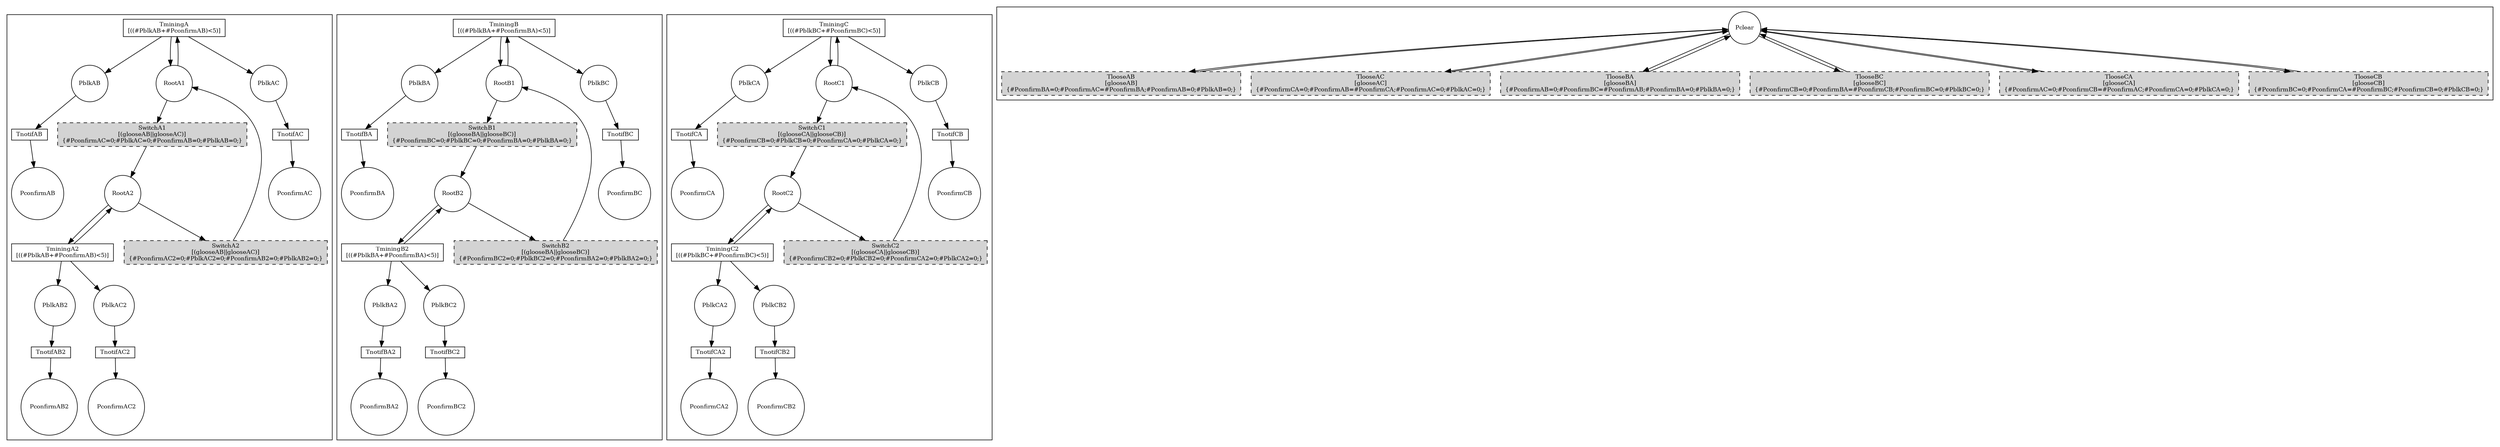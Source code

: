 digraph { layout=dot; overlap=false; splines=true; node [fontsize=10];
subgraph cluster0 {
"PblkAB0" [shape = circle, label = "PblkAB"];
"TminingA" -> "PblkAB0" [label = ""];
"TminingA" [shape = box, label = "TminingA
[((#PblkAB+#PconfirmAB)<5)]" width=0.8, height=0.2];
"PblkAB0" -> "TnotifAB" [label = ""];
"TnotifAB" [shape = box, label = "TnotifAB" width=0.8, height=0.2];
"RootA125" -> "TminingA" [label = ""];
"RootA125" [shape = circle, label = "RootA1"];
"TminingA" -> "PblkAC2" [label = ""];
"PblkAC2" [shape = circle, label = "PblkAC"];
"TminingA" -> "RootA125" [label = ""];
"TnotifAB" -> "PconfirmAB13" [label = ""];
"PconfirmAB13" [shape = circle, label = "PconfirmAB"];
"SwitchA2" -> "RootA125" [label = ""];
"SwitchA2" [shape = box, label = "SwitchA2
[(glooseAB||glooseAC)]
{#PconfirmAC2=0;#PblkAC2=0;#PconfirmAB2=0;#PblkAB2=0;}" width=0.8, height=0.02, style="filled,dashed"];
"RootA125" -> "SwitchA1" [label = ""];
"SwitchA1" [shape = box, label = "SwitchA1
[(glooseAB||glooseAC)]
{#PconfirmAC=0;#PblkAC=0;#PconfirmAB=0;#PblkAB=0;}" width=0.8, height=0.02, style="filled,dashed"];
"PblkAC2" -> "TnotifAC" [label = ""];
"TnotifAC" [shape = box, label = "TnotifAC" width=0.8, height=0.2];
"RootA226" -> "SwitchA2" [label = ""];
"RootA226" [shape = circle, label = "RootA2"];
"SwitchA1" -> "RootA226" [label = ""];
"TnotifAC" -> "PconfirmAC15" [label = ""];
"PconfirmAC15" [shape = circle, label = "PconfirmAC"];
"TminingA2" -> "RootA226" [label = ""];
"TminingA2" [shape = box, label = "TminingA2
[((#PblkAB+#PconfirmAB)<5)]" width=0.8, height=0.2];
"RootA226" -> "TminingA2" [label = ""];
"TminingA2" -> "PblkAB21" [label = ""];
"PblkAB21" [shape = circle, label = "PblkAB2"];
"TminingA2" -> "PblkAC23" [label = ""];
"PblkAC23" [shape = circle, label = "PblkAC2"];
"PblkAB21" -> "TnotifAB2" [label = ""];
"TnotifAB2" [shape = box, label = "TnotifAB2" width=0.8, height=0.2];
"PblkAC23" -> "TnotifAC2" [label = ""];
"TnotifAC2" [shape = box, label = "TnotifAC2" width=0.8, height=0.2];
"TnotifAB2" -> "PconfirmAB214" [label = ""];
"PconfirmAB214" [shape = circle, label = "PconfirmAB2"];
"TnotifAC2" -> "PconfirmAC216" [label = ""];
"PconfirmAC216" [shape = circle, label = "PconfirmAC2"];
}
subgraph cluster1 {
"PblkBA4" [shape = circle, label = "PblkBA"];
"TminingB" -> "PblkBA4" [label = ""];
"TminingB" [shape = box, label = "TminingB
[((#PblkBA+#PconfirmBA)<5)]" width=0.8, height=0.2];
"PblkBA4" -> "TnotifBA" [label = ""];
"TnotifBA" [shape = box, label = "TnotifBA" width=0.8, height=0.2];
"RootB127" -> "TminingB" [label = ""];
"RootB127" [shape = circle, label = "RootB1"];
"TminingB" -> "PblkBC6" [label = ""];
"PblkBC6" [shape = circle, label = "PblkBC"];
"TminingB" -> "RootB127" [label = ""];
"TnotifBA" -> "PconfirmBA17" [label = ""];
"PconfirmBA17" [shape = circle, label = "PconfirmBA"];
"SwitchB2" -> "RootB127" [label = ""];
"SwitchB2" [shape = box, label = "SwitchB2
[(glooseBA||glooseBC)]
{#PconfirmBC2=0;#PblkBC2=0;#PconfirmBA2=0;#PblkBA2=0;}" width=0.8, height=0.02, style="filled,dashed"];
"RootB127" -> "SwitchB1" [label = ""];
"SwitchB1" [shape = box, label = "SwitchB1
[(glooseBA||glooseBC)]
{#PconfirmBC=0;#PblkBC=0;#PconfirmBA=0;#PblkBA=0;}" width=0.8, height=0.02, style="filled,dashed"];
"PblkBC6" -> "TnotifBC" [label = ""];
"TnotifBC" [shape = box, label = "TnotifBC" width=0.8, height=0.2];
"RootB228" -> "SwitchB2" [label = ""];
"RootB228" [shape = circle, label = "RootB2"];
"SwitchB1" -> "RootB228" [label = ""];
"TnotifBC" -> "PconfirmBC19" [label = ""];
"PconfirmBC19" [shape = circle, label = "PconfirmBC"];
"TminingB2" -> "RootB228" [label = ""];
"TminingB2" [shape = box, label = "TminingB2
[((#PblkBA+#PconfirmBA)<5)]" width=0.8, height=0.2];
"RootB228" -> "TminingB2" [label = ""];
"TminingB2" -> "PblkBA25" [label = ""];
"PblkBA25" [shape = circle, label = "PblkBA2"];
"TminingB2" -> "PblkBC27" [label = ""];
"PblkBC27" [shape = circle, label = "PblkBC2"];
"PblkBA25" -> "TnotifBA2" [label = ""];
"TnotifBA2" [shape = box, label = "TnotifBA2" width=0.8, height=0.2];
"PblkBC27" -> "TnotifBC2" [label = ""];
"TnotifBC2" [shape = box, label = "TnotifBC2" width=0.8, height=0.2];
"TnotifBA2" -> "PconfirmBA218" [label = ""];
"PconfirmBA218" [shape = circle, label = "PconfirmBA2"];
"TnotifBC2" -> "PconfirmBC220" [label = ""];
"PconfirmBC220" [shape = circle, label = "PconfirmBC2"];
}
subgraph cluster2 {
"PblkCA8" [shape = circle, label = "PblkCA"];
"TminingC" -> "PblkCA8" [label = ""];
"TminingC" [shape = box, label = "TminingC
[((#PblkBC+#PconfirmBC)<5)]" width=0.8, height=0.2];
"PblkCA8" -> "TnotifCA" [label = ""];
"TnotifCA" [shape = box, label = "TnotifCA" width=0.8, height=0.2];
"RootC129" -> "TminingC" [label = ""];
"RootC129" [shape = circle, label = "RootC1"];
"TminingC" -> "PblkCB10" [label = ""];
"PblkCB10" [shape = circle, label = "PblkCB"];
"TminingC" -> "RootC129" [label = ""];
"TnotifCA" -> "PconfirmCA21" [label = ""];
"PconfirmCA21" [shape = circle, label = "PconfirmCA"];
"SwitchC2" -> "RootC129" [label = ""];
"SwitchC2" [shape = box, label = "SwitchC2
[(glooseCA||glooseCB)]
{#PconfirmCB2=0;#PblkCB2=0;#PconfirmCA2=0;#PblkCA2=0;}" width=0.8, height=0.02, style="filled,dashed"];
"RootC129" -> "SwitchC1" [label = ""];
"SwitchC1" [shape = box, label = "SwitchC1
[(glooseCA||glooseCB)]
{#PconfirmCB=0;#PblkCB=0;#PconfirmCA=0;#PblkCA=0;}" width=0.8, height=0.02, style="filled,dashed"];
"PblkCB10" -> "TnotifCB" [label = ""];
"TnotifCB" [shape = box, label = "TnotifCB" width=0.8, height=0.2];
"RootC230" -> "SwitchC2" [label = ""];
"RootC230" [shape = circle, label = "RootC2"];
"SwitchC1" -> "RootC230" [label = ""];
"TnotifCB" -> "PconfirmCB23" [label = ""];
"PconfirmCB23" [shape = circle, label = "PconfirmCB"];
"TminingC2" -> "RootC230" [label = ""];
"TminingC2" [shape = box, label = "TminingC2
[((#PblkBC+#PconfirmBC)<5)]" width=0.8, height=0.2];
"RootC230" -> "TminingC2" [label = ""];
"TminingC2" -> "PblkCA29" [label = ""];
"PblkCA29" [shape = circle, label = "PblkCA2"];
"TminingC2" -> "PblkCB211" [label = ""];
"PblkCB211" [shape = circle, label = "PblkCB2"];
"PblkCA29" -> "TnotifCA2" [label = ""];
"TnotifCA2" [shape = box, label = "TnotifCA2" width=0.8, height=0.2];
"PblkCB211" -> "TnotifCB2" [label = ""];
"TnotifCB2" [shape = box, label = "TnotifCB2" width=0.8, height=0.2];
"TnotifCA2" -> "PconfirmCA222" [label = ""];
"PconfirmCA222" [shape = circle, label = "PconfirmCA2"];
"TnotifCB2" -> "PconfirmCB224" [label = ""];
"PconfirmCB224" [shape = circle, label = "PconfirmCB2"];
}
subgraph cluster3 {
"Pclear12" [shape = circle, label = "Pclear"];
"TlooseAB" -> "Pclear12" [label = ""];
"TlooseAB" [shape = box, label = "TlooseAB
[glooseAB]
{#PconfirmBA=0;#PconfirmAC=#PconfirmBA;#PconfirmAB=0;#PblkAB=0;}" width=0.8, height=0.02, style="filled,dashed"];
"TlooseAC" -> "Pclear12" [label = ""];
"TlooseAC" [shape = box, label = "TlooseAC
[glooseAC]
{#PconfirmCA=0;#PconfirmAB=#PconfirmCA;#PconfirmAC=0;#PblkAC=0;}" width=0.8, height=0.02, style="filled,dashed"];
"TlooseBA" -> "Pclear12" [label = ""];
"TlooseBA" [shape = box, label = "TlooseBA
[glooseBA]
{#PconfirmAB=0;#PconfirmBC=#PconfirmAB;#PconfirmBA=0;#PblkBA=0;}" width=0.8, height=0.02, style="filled,dashed"];
"TlooseBC" -> "Pclear12" [label = ""];
"TlooseBC" [shape = box, label = "TlooseBC
[glooseBC]
{#PconfirmCB=0;#PconfirmBA=#PconfirmCB;#PconfirmBC=0;#PblkBC=0;}" width=0.8, height=0.02, style="filled,dashed"];
"TlooseCA" -> "Pclear12" [label = ""];
"TlooseCA" [shape = box, label = "TlooseCA
[glooseCA]
{#PconfirmAC=0;#PconfirmCB=#PconfirmAC;#PconfirmCA=0;#PblkCA=0;}" width=0.8, height=0.02, style="filled,dashed"];
"TlooseCB" -> "Pclear12" [label = ""];
"TlooseCB" [shape = box, label = "TlooseCB
[glooseCB]
{#PconfirmBC=0;#PconfirmCA=#PconfirmBC;#PconfirmCB=0;#PblkCB=0;}" width=0.8, height=0.02, style="filled,dashed"];
"Pclear12" -> "TlooseAB" [label = ""];
"Pclear12" -> "TlooseAC" [label = ""];
"Pclear12" -> "TlooseBA" [label = ""];
"Pclear12" -> "TlooseBC" [label = ""];
"Pclear12" -> "TlooseCA" [label = ""];
"Pclear12" -> "TlooseCB" [label = ""];
}
}
